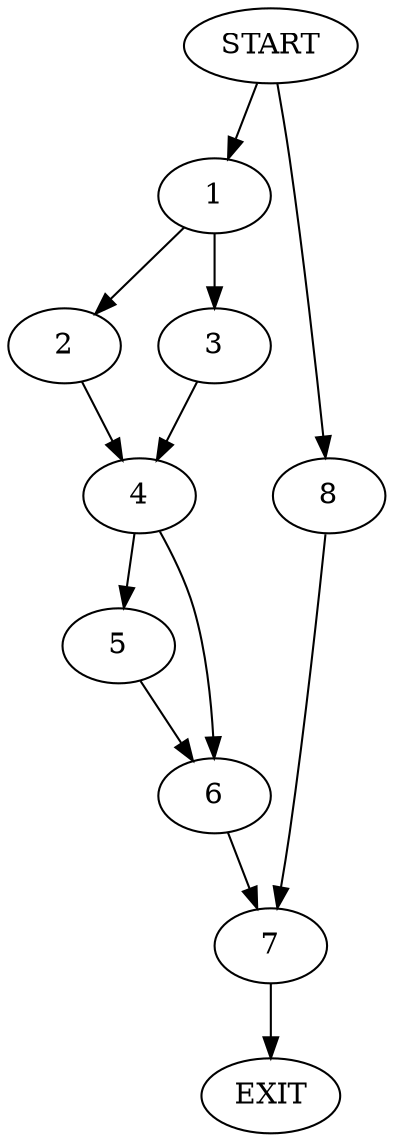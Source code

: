 digraph {
0 [label="START"]
9 [label="EXIT"]
0 -> 1
1 -> 2
1 -> 3
3 -> 4
2 -> 4
4 -> 5
4 -> 6
5 -> 6
6 -> 7
7 -> 9
0 -> 8
8 -> 7
}
